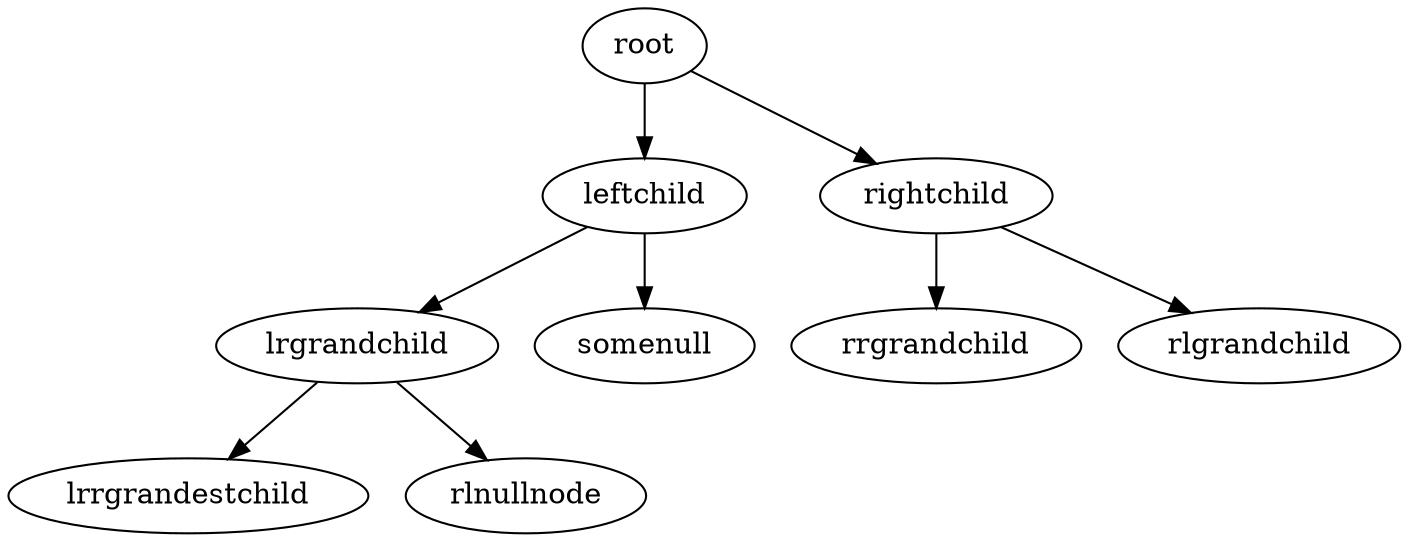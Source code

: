 digraph {

 root [label = "root"]
 child [label = "leftchild"]
 rchild [label = "rightchild"]
 grandrrchild [label = "rrgrandchild"]
 grandrlchild [label = "rlgrandchild"]
 grandlrchild [label = "lrgrandchild"]
 grandgrandlrrchild [label = "lrrgrandestchild"]
 lnullnode [label = "somenull"]
 rlnullnode

 root -> child [weight = 12]
 root -> rchild [weight = 1]
 child -> grandlrchild [weight = 9]
 rchild -> grandrlchild [weight = 8]
 rchild -> grandrrchild [weight = 30]
 grandlrchild -> grandgrandlrrchild [weight = 9]
 child -> lnullnode [weight = 9]
 grandlrchild -> rlnullnode [weight = 9]
}
